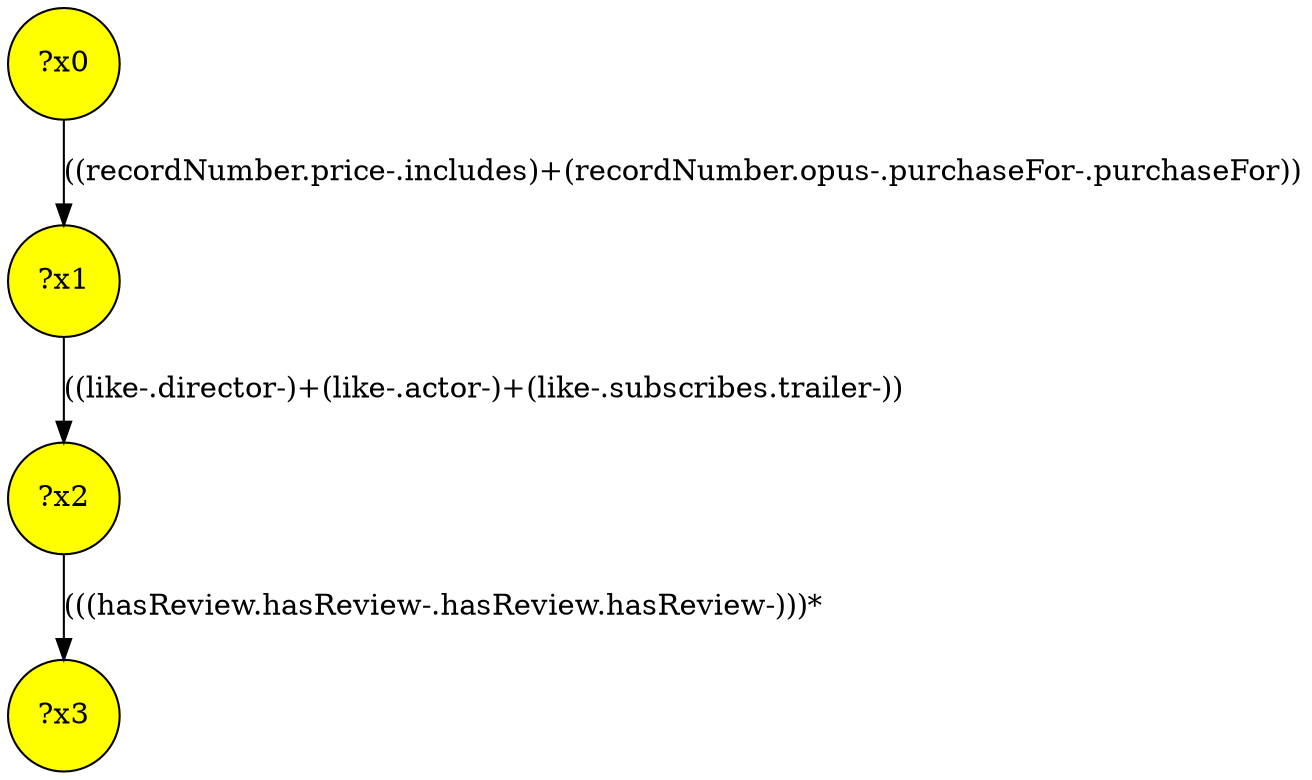 digraph g {
	x3 [fillcolor="yellow", style="filled," shape=circle, label="?x3"];
	x1 [fillcolor="yellow", style="filled," shape=circle, label="?x1"];
	x2 [fillcolor="yellow", style="filled," shape=circle, label="?x2"];
	x0 [fillcolor="yellow", style="filled," shape=circle, label="?x0"];
	x0 -> x1 [label="((recordNumber.price-.includes)+(recordNumber.opus-.purchaseFor-.purchaseFor))"];
	x1 -> x2 [label="((like-.director-)+(like-.actor-)+(like-.subscribes.trailer-))"];
	x2 -> x3 [label="(((hasReview.hasReview-.hasReview.hasReview-)))*"];
}
